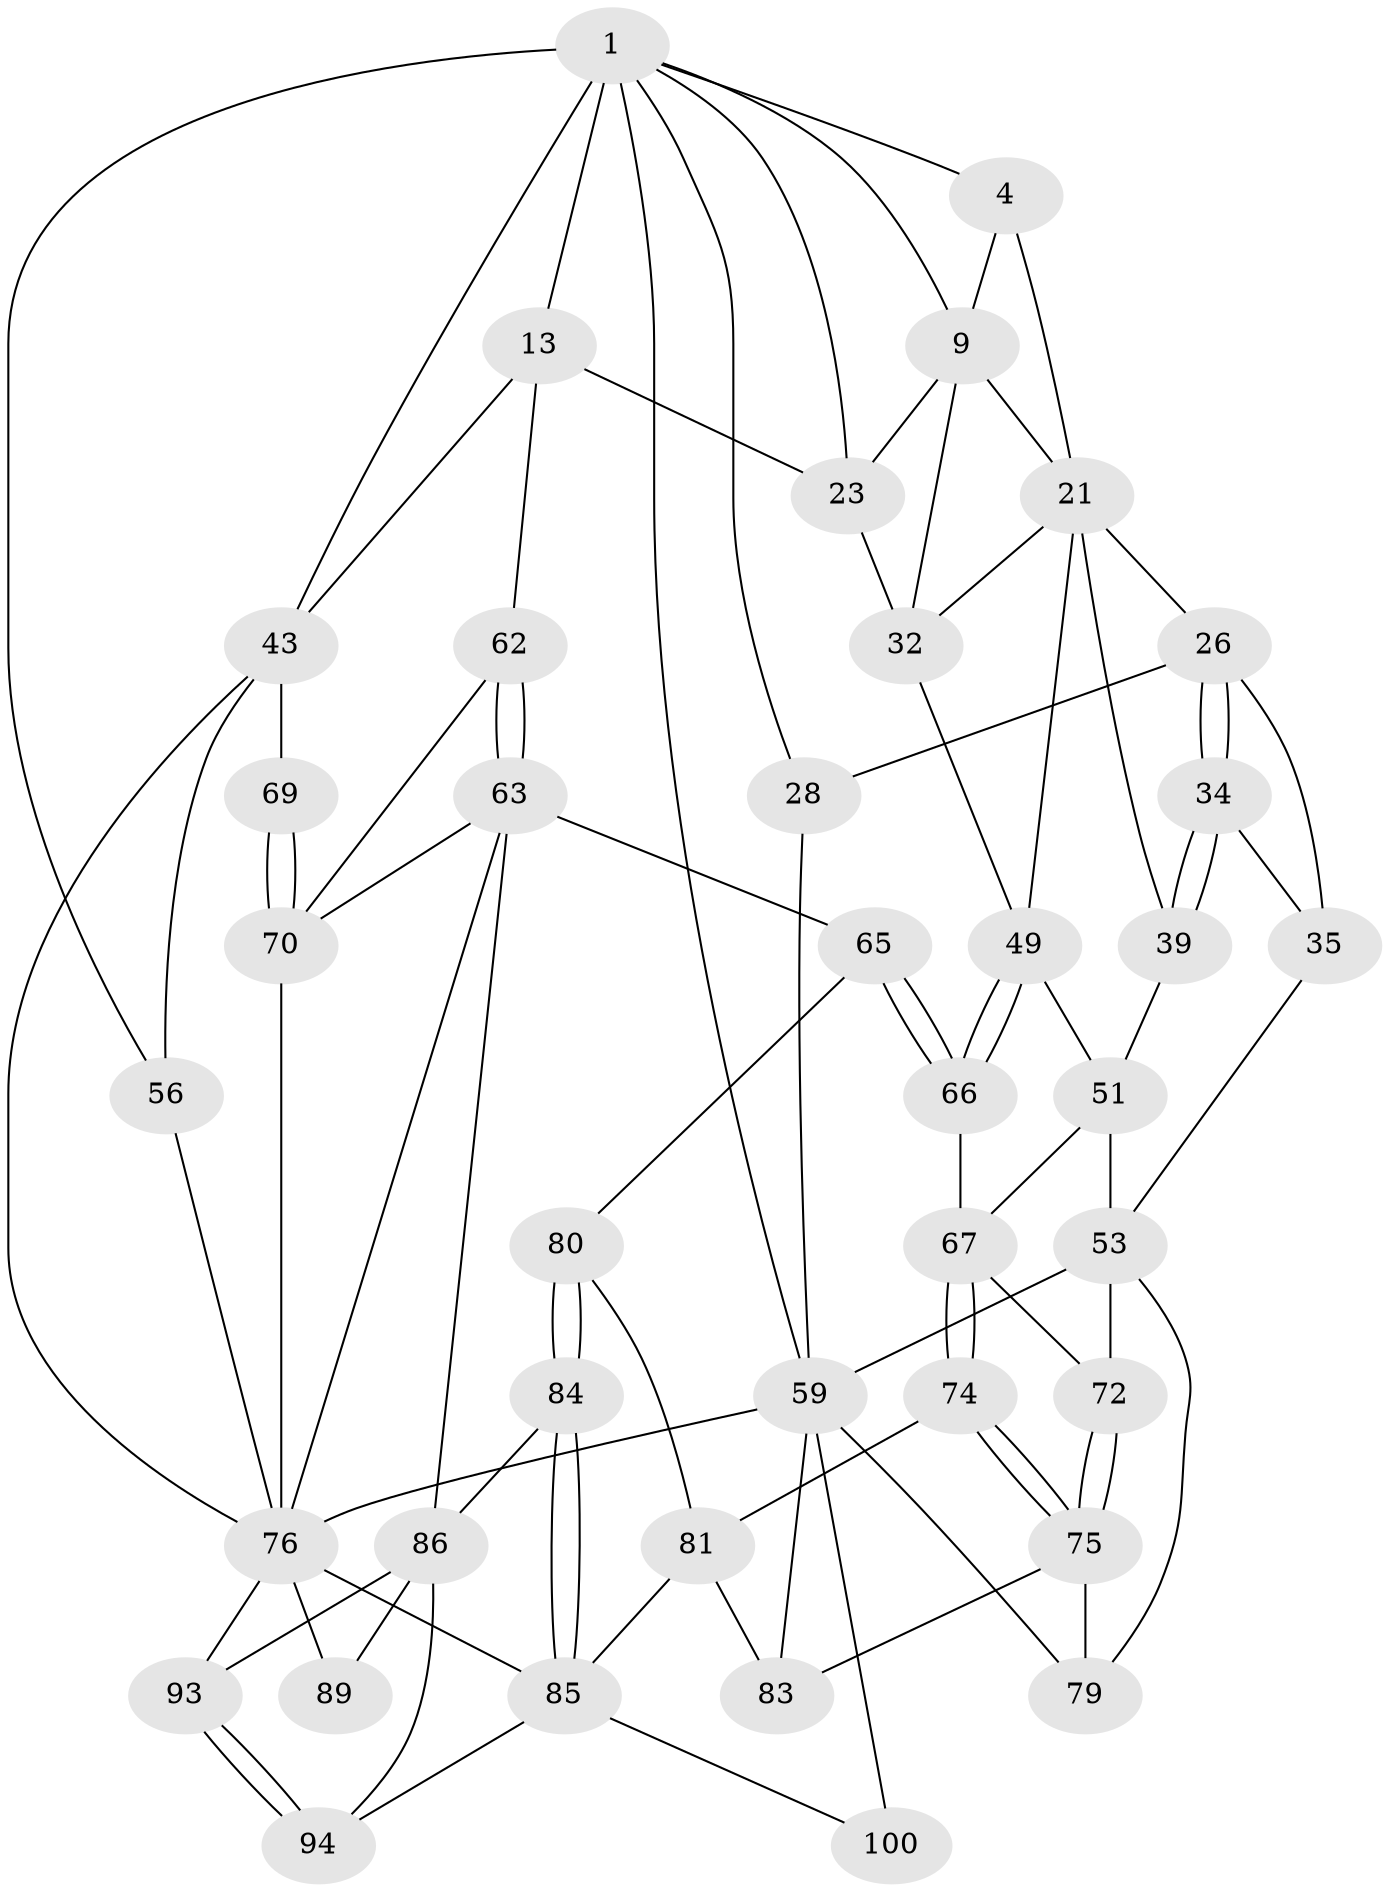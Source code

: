// original degree distribution, {3: 0.0297029702970297, 5: 0.5841584158415841, 4: 0.19801980198019803, 6: 0.18811881188118812}
// Generated by graph-tools (version 1.1) at 2025/21/03/04/25 18:21:29]
// undirected, 40 vertices, 90 edges
graph export_dot {
graph [start="1"]
  node [color=gray90,style=filled];
  1 [pos="+0.6461612149485071+0",super="+2+6"];
  4 [pos="+0.005828920950794416+0",super="+5+17"];
  9 [pos="+0.4038448252855225+0.11973200058370036",super="+19"];
  13 [pos="+0.7553582512453294+0.20182915134156496",super="+14+29"];
  21 [pos="+0.25217993281324963+0.18920085967839947",super="+22+37"];
  23 [pos="+0.5167915506817423+0.20620306660253857",super="+25"];
  26 [pos="+0.14609252944576184+0.16598679127841454",super="+27"];
  28 [pos="+0+0.06654364351157227",super="+55"];
  32 [pos="+0.4738350903857348+0.24058765693943335",super="+33+42"];
  34 [pos="+0.12295588066182479+0.3457643508426285"];
  35 [pos="+0.10185471291859932+0.3458763980222786"];
  39 [pos="+0.1412982042369323+0.3576896481135591"];
  43 [pos="+0.8130271139605333+0.22467387267818228",super="+46+44"];
  49 [pos="+0.49186090128259896+0.4702883735725325",super="+50"];
  51 [pos="+0.2692123491738868+0.4777670049029695",super="+52"];
  53 [pos="+0.05753159813065446+0.5579375463825808",super="+54"];
  56 [pos="+1+0.7596470506664001"];
  59 [pos="+0+0.6163436534632979",super="+60"];
  62 [pos="+0.6431274698444939+0.5420520133859721"];
  63 [pos="+0.5677792518984789+0.6772228468316465",super="+64+73"];
  65 [pos="+0.4722766540025772+0.602433514047081"];
  66 [pos="+0.4872274340355302+0.48215911273490475"];
  67 [pos="+0.2873596004571997+0.5533943946962724",super="+68"];
  69 [pos="+0.8967572026260989+0.46943504914760764"];
  70 [pos="+0.787379223993446+0.6286776958924547",super="+71"];
  72 [pos="+0.0857058336254497+0.5658234268291498"];
  74 [pos="+0.2880789383809408+0.5600263608310232"];
  75 [pos="+0.2288175090285152+0.6353445250579441",super="+78"];
  76 [pos="+0.8138971985841235+0.7192839423251735",super="+77+91"];
  79 [pos="+0.15567481973917838+0.7462351547880662"];
  80 [pos="+0.4065452495052584+0.6087870268666391"];
  81 [pos="+0.3412349108817748+0.594644453263221",super="+82"];
  83 [pos="+0.30180084663174944+0.8203350791508304"];
  84 [pos="+0.38299236684825766+0.8068915290691017"];
  85 [pos="+0.360077778208968+0.8247362019240685",super="+97"];
  86 [pos="+0.5481166299504477+0.7060167516597222",super="+90+87"];
  89 [pos="+0.6873997507177889+0.8176905950985878"];
  93 [pos="+0.5699830509075469+0.916481184099549"];
  94 [pos="+0.5537544276267975+0.9295164996696336"];
  100 [pos="+0.05052846362415213+1"];
  1 -- 13 [weight=3];
  1 -- 4;
  1 -- 56;
  1 -- 28;
  1 -- 59;
  1 -- 9;
  1 -- 23;
  1 -- 43;
  4 -- 9;
  4 -- 21;
  9 -- 32 [weight=2];
  9 -- 21;
  9 -- 23;
  13 -- 23 [weight=2];
  13 -- 43;
  13 -- 62;
  21 -- 26;
  21 -- 32;
  21 -- 49;
  21 -- 39;
  23 -- 32;
  26 -- 34;
  26 -- 34;
  26 -- 35;
  26 -- 28 [weight=2];
  28 -- 59;
  32 -- 49;
  34 -- 35;
  34 -- 39;
  34 -- 39;
  35 -- 53;
  39 -- 51;
  43 -- 69 [weight=2];
  43 -- 56;
  43 -- 76;
  49 -- 66;
  49 -- 66;
  49 -- 51;
  51 -- 53;
  51 -- 67;
  53 -- 72;
  53 -- 59;
  53 -- 79;
  56 -- 76 [weight=2];
  59 -- 83;
  59 -- 100 [weight=2];
  59 -- 79;
  59 -- 76;
  62 -- 63;
  62 -- 63;
  62 -- 70;
  63 -- 65;
  63 -- 86;
  63 -- 76;
  63 -- 70;
  65 -- 66;
  65 -- 66;
  65 -- 80;
  66 -- 67;
  67 -- 74;
  67 -- 74;
  67 -- 72;
  69 -- 70;
  69 -- 70;
  70 -- 76;
  72 -- 75;
  72 -- 75;
  74 -- 75;
  74 -- 75;
  74 -- 81;
  75 -- 83;
  75 -- 79;
  76 -- 89 [weight=2];
  76 -- 85;
  76 -- 93;
  80 -- 81;
  80 -- 84;
  80 -- 84;
  81 -- 83;
  81 -- 85;
  84 -- 85;
  84 -- 85;
  84 -- 86;
  85 -- 100;
  85 -- 94;
  86 -- 89;
  86 -- 93;
  86 -- 94;
  93 -- 94;
  93 -- 94;
}
